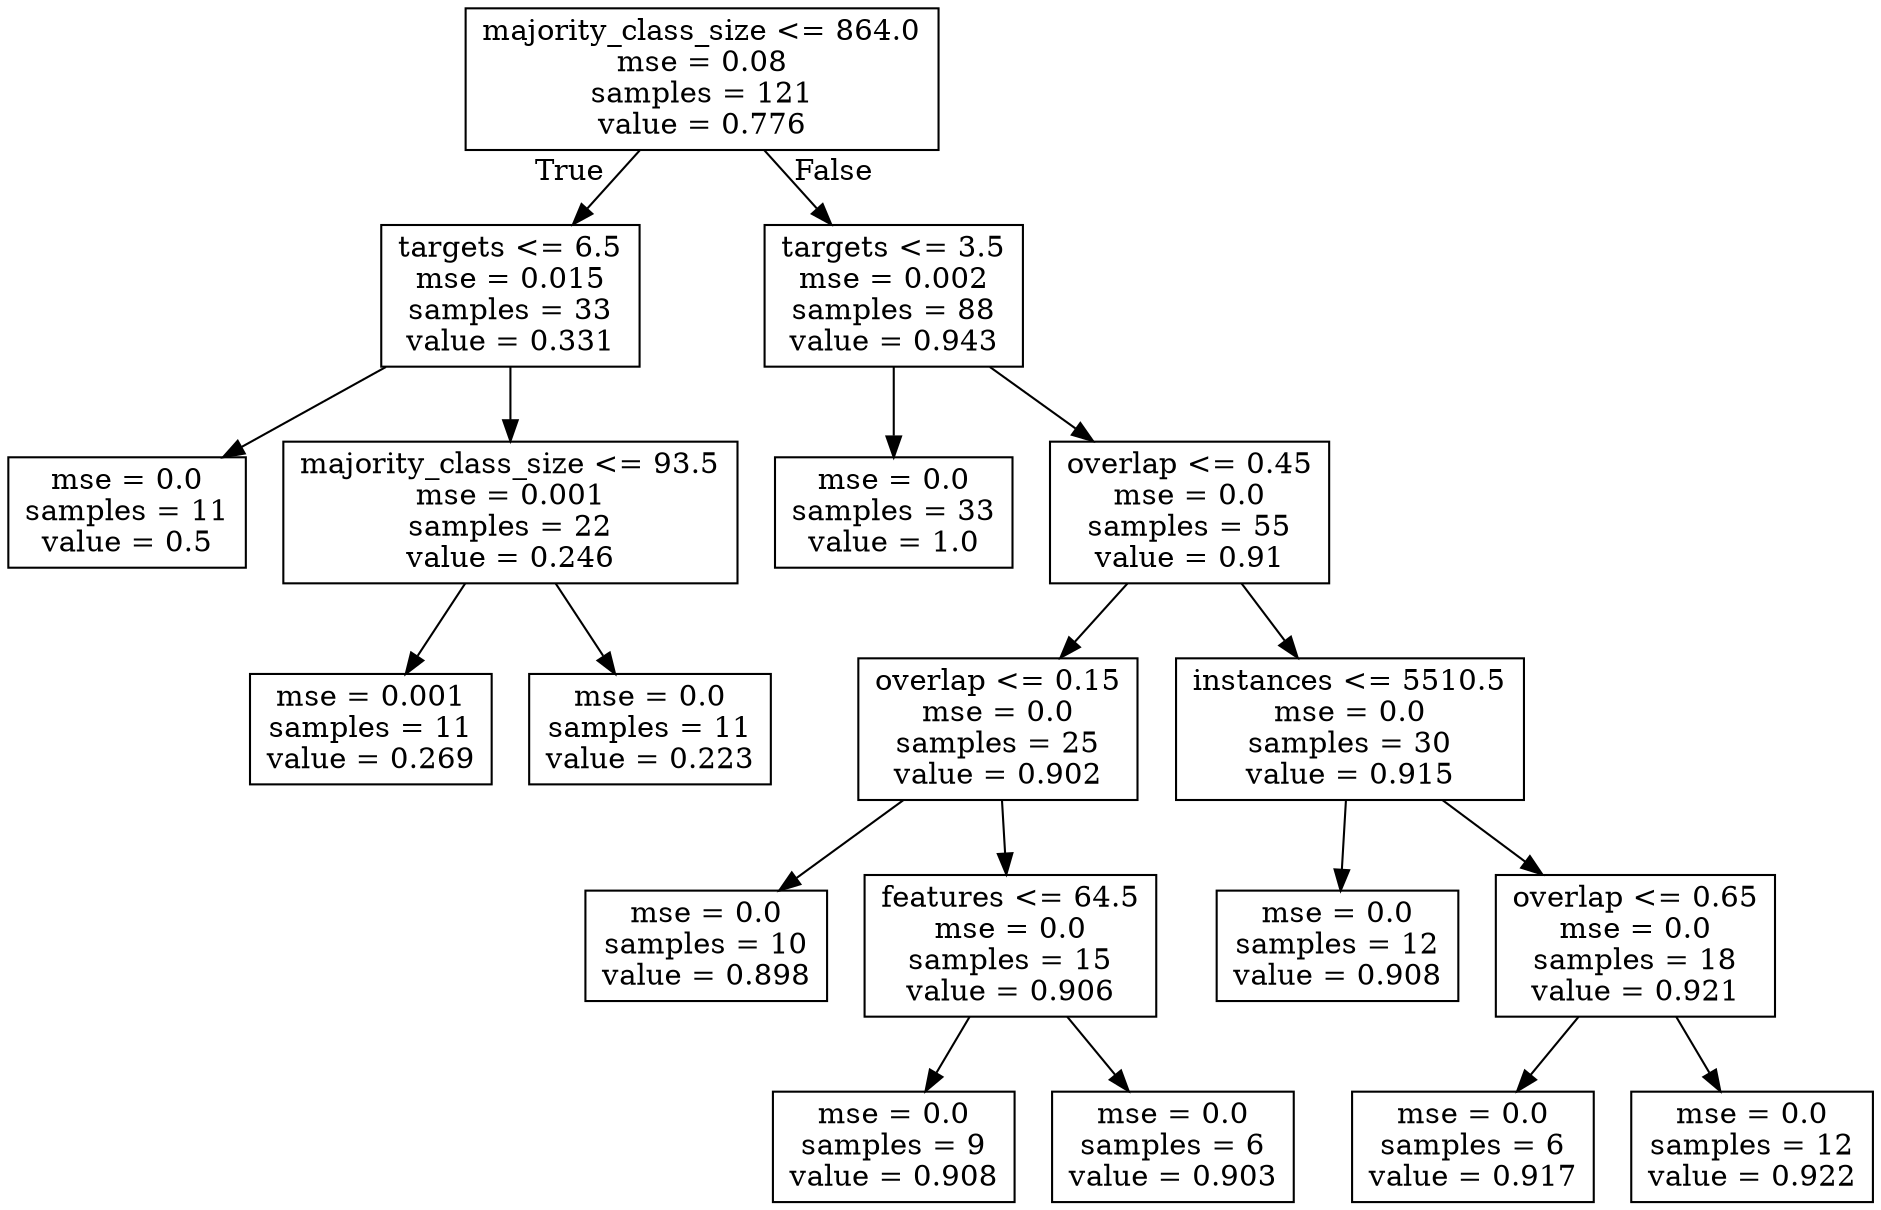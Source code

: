 digraph Tree {
node [shape=box] ;
0 [label="majority_class_size <= 864.0\nmse = 0.08\nsamples = 121\nvalue = 0.776"] ;
1 [label="targets <= 6.5\nmse = 0.015\nsamples = 33\nvalue = 0.331"] ;
0 -> 1 [labeldistance=2.5, labelangle=45, headlabel="True"] ;
2 [label="mse = 0.0\nsamples = 11\nvalue = 0.5"] ;
1 -> 2 ;
3 [label="majority_class_size <= 93.5\nmse = 0.001\nsamples = 22\nvalue = 0.246"] ;
1 -> 3 ;
4 [label="mse = 0.001\nsamples = 11\nvalue = 0.269"] ;
3 -> 4 ;
5 [label="mse = 0.0\nsamples = 11\nvalue = 0.223"] ;
3 -> 5 ;
6 [label="targets <= 3.5\nmse = 0.002\nsamples = 88\nvalue = 0.943"] ;
0 -> 6 [labeldistance=2.5, labelangle=-45, headlabel="False"] ;
7 [label="mse = 0.0\nsamples = 33\nvalue = 1.0"] ;
6 -> 7 ;
8 [label="overlap <= 0.45\nmse = 0.0\nsamples = 55\nvalue = 0.91"] ;
6 -> 8 ;
9 [label="overlap <= 0.15\nmse = 0.0\nsamples = 25\nvalue = 0.902"] ;
8 -> 9 ;
10 [label="mse = 0.0\nsamples = 10\nvalue = 0.898"] ;
9 -> 10 ;
11 [label="features <= 64.5\nmse = 0.0\nsamples = 15\nvalue = 0.906"] ;
9 -> 11 ;
12 [label="mse = 0.0\nsamples = 9\nvalue = 0.908"] ;
11 -> 12 ;
13 [label="mse = 0.0\nsamples = 6\nvalue = 0.903"] ;
11 -> 13 ;
14 [label="instances <= 5510.5\nmse = 0.0\nsamples = 30\nvalue = 0.915"] ;
8 -> 14 ;
15 [label="mse = 0.0\nsamples = 12\nvalue = 0.908"] ;
14 -> 15 ;
16 [label="overlap <= 0.65\nmse = 0.0\nsamples = 18\nvalue = 0.921"] ;
14 -> 16 ;
17 [label="mse = 0.0\nsamples = 6\nvalue = 0.917"] ;
16 -> 17 ;
18 [label="mse = 0.0\nsamples = 12\nvalue = 0.922"] ;
16 -> 18 ;
}